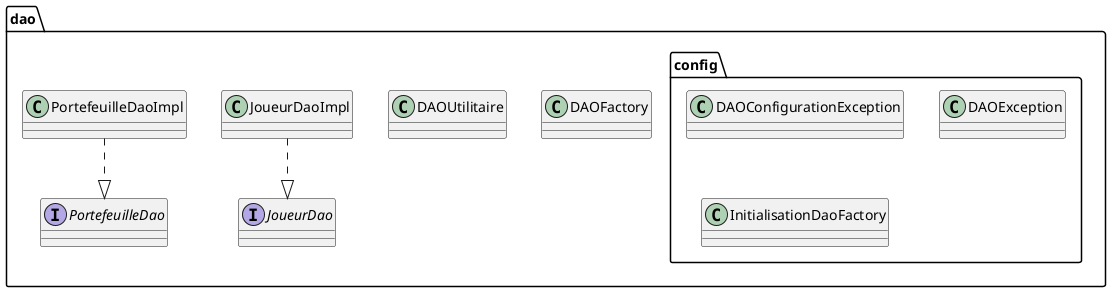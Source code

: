 @startuml

package dao <<Folder>> {
    package dao.config <<Folder>> {
      class DAOConfigurationException
      class DAOException
      class InitialisationDaoFactory
    }  
    class DAOFactory     
    class DAOUtilitaire
    interface JoueurDao
    interface PortefeuilleDao
    class JoueurDaoImpl
    class PortefeuilleDaoImpl
}  

JoueurDaoImpl ..|> JoueurDao
PortefeuilleDaoImpl ..|> PortefeuilleDao

DAOFactory -left[hidden] DAOUtilitaire
@enduml
